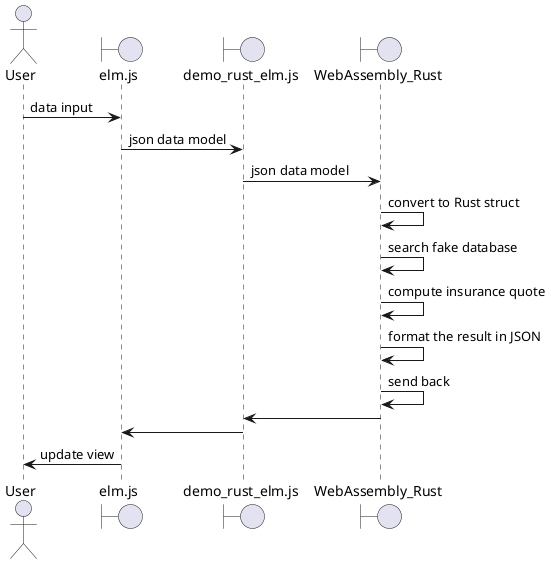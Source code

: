 @startuml
actor User
boundary elm.js
boundary demo_rust_elm.js
boundary WebAssembly_Rust
User -> elm.js: data input
elm.js -> demo_rust_elm.js : json data model
demo_rust_elm.js -> WebAssembly_Rust : json data model
WebAssembly_Rust -> WebAssembly_Rust : convert to Rust struct
WebAssembly_Rust -> WebAssembly_Rust : search fake database
WebAssembly_Rust -> WebAssembly_Rust : compute insurance quote
WebAssembly_Rust -> WebAssembly_Rust : format the result in JSON
WebAssembly_Rust -> WebAssembly_Rust : send back
WebAssembly_Rust -> demo_rust_elm.js
demo_rust_elm.js -> elm.js
elm.js -> User : update view


@enduml